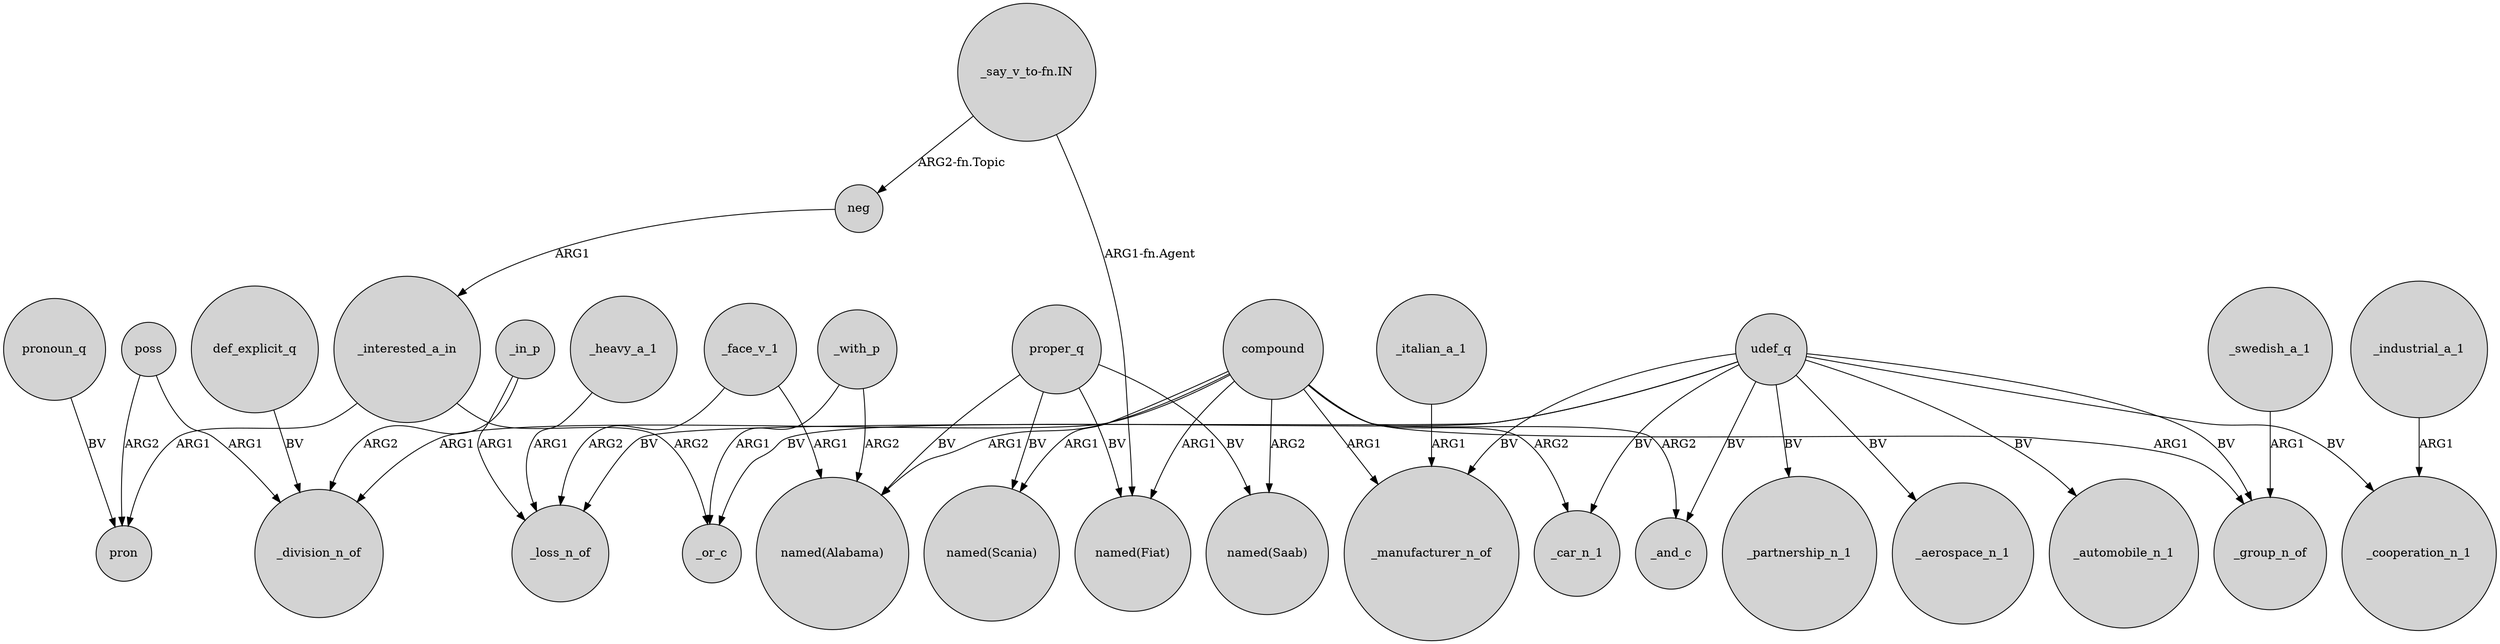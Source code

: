 digraph {
	node [shape=circle style=filled]
	compound -> _manufacturer_n_of [label=ARG1]
	poss -> pron [label=ARG2]
	compound -> "named(Fiat)" [label=ARG1]
	_heavy_a_1 -> _loss_n_of [label=ARG1]
	udef_q -> _aerospace_n_1 [label=BV]
	_face_v_1 -> "named(Alabama)" [label=ARG1]
	udef_q -> _automobile_n_1 [label=BV]
	_in_p -> _loss_n_of [label=ARG1]
	poss -> _division_n_of [label=ARG1]
	_with_p -> _or_c [label=ARG1]
	_italian_a_1 -> _manufacturer_n_of [label=ARG1]
	"_say_v_to-fn.IN" -> "named(Fiat)" [label="ARG1-fn.Agent"]
	udef_q -> _or_c [label=BV]
	_swedish_a_1 -> _group_n_of [label=ARG1]
	_face_v_1 -> _loss_n_of [label=ARG2]
	udef_q -> _manufacturer_n_of [label=BV]
	proper_q -> "named(Scania)" [label=BV]
	def_explicit_q -> _division_n_of [label=BV]
	pronoun_q -> pron [label=BV]
	compound -> "named(Saab)" [label=ARG2]
	compound -> _and_c [label=ARG2]
	neg -> _interested_a_in [label=ARG1]
	_interested_a_in -> pron [label=ARG1]
	udef_q -> _cooperation_n_1 [label=BV]
	proper_q -> "named(Saab)" [label=BV]
	_interested_a_in -> _or_c [label=ARG2]
	_in_p -> _division_n_of [label=ARG2]
	udef_q -> _car_n_1 [label=BV]
	"_say_v_to-fn.IN" -> neg [label="ARG2-fn.Topic"]
	proper_q -> "named(Fiat)" [label=BV]
	_industrial_a_1 -> _cooperation_n_1 [label=ARG1]
	udef_q -> _partnership_n_1 [label=BV]
	_with_p -> "named(Alabama)" [label=ARG2]
	compound -> "named(Scania)" [label=ARG1]
	proper_q -> "named(Alabama)" [label=BV]
	compound -> _division_n_of [label=ARG1]
	udef_q -> _and_c [label=BV]
	compound -> _car_n_1 [label=ARG2]
	udef_q -> _group_n_of [label=BV]
	compound -> _group_n_of [label=ARG1]
	udef_q -> _loss_n_of [label=BV]
	compound -> "named(Alabama)" [label=ARG1]
}
